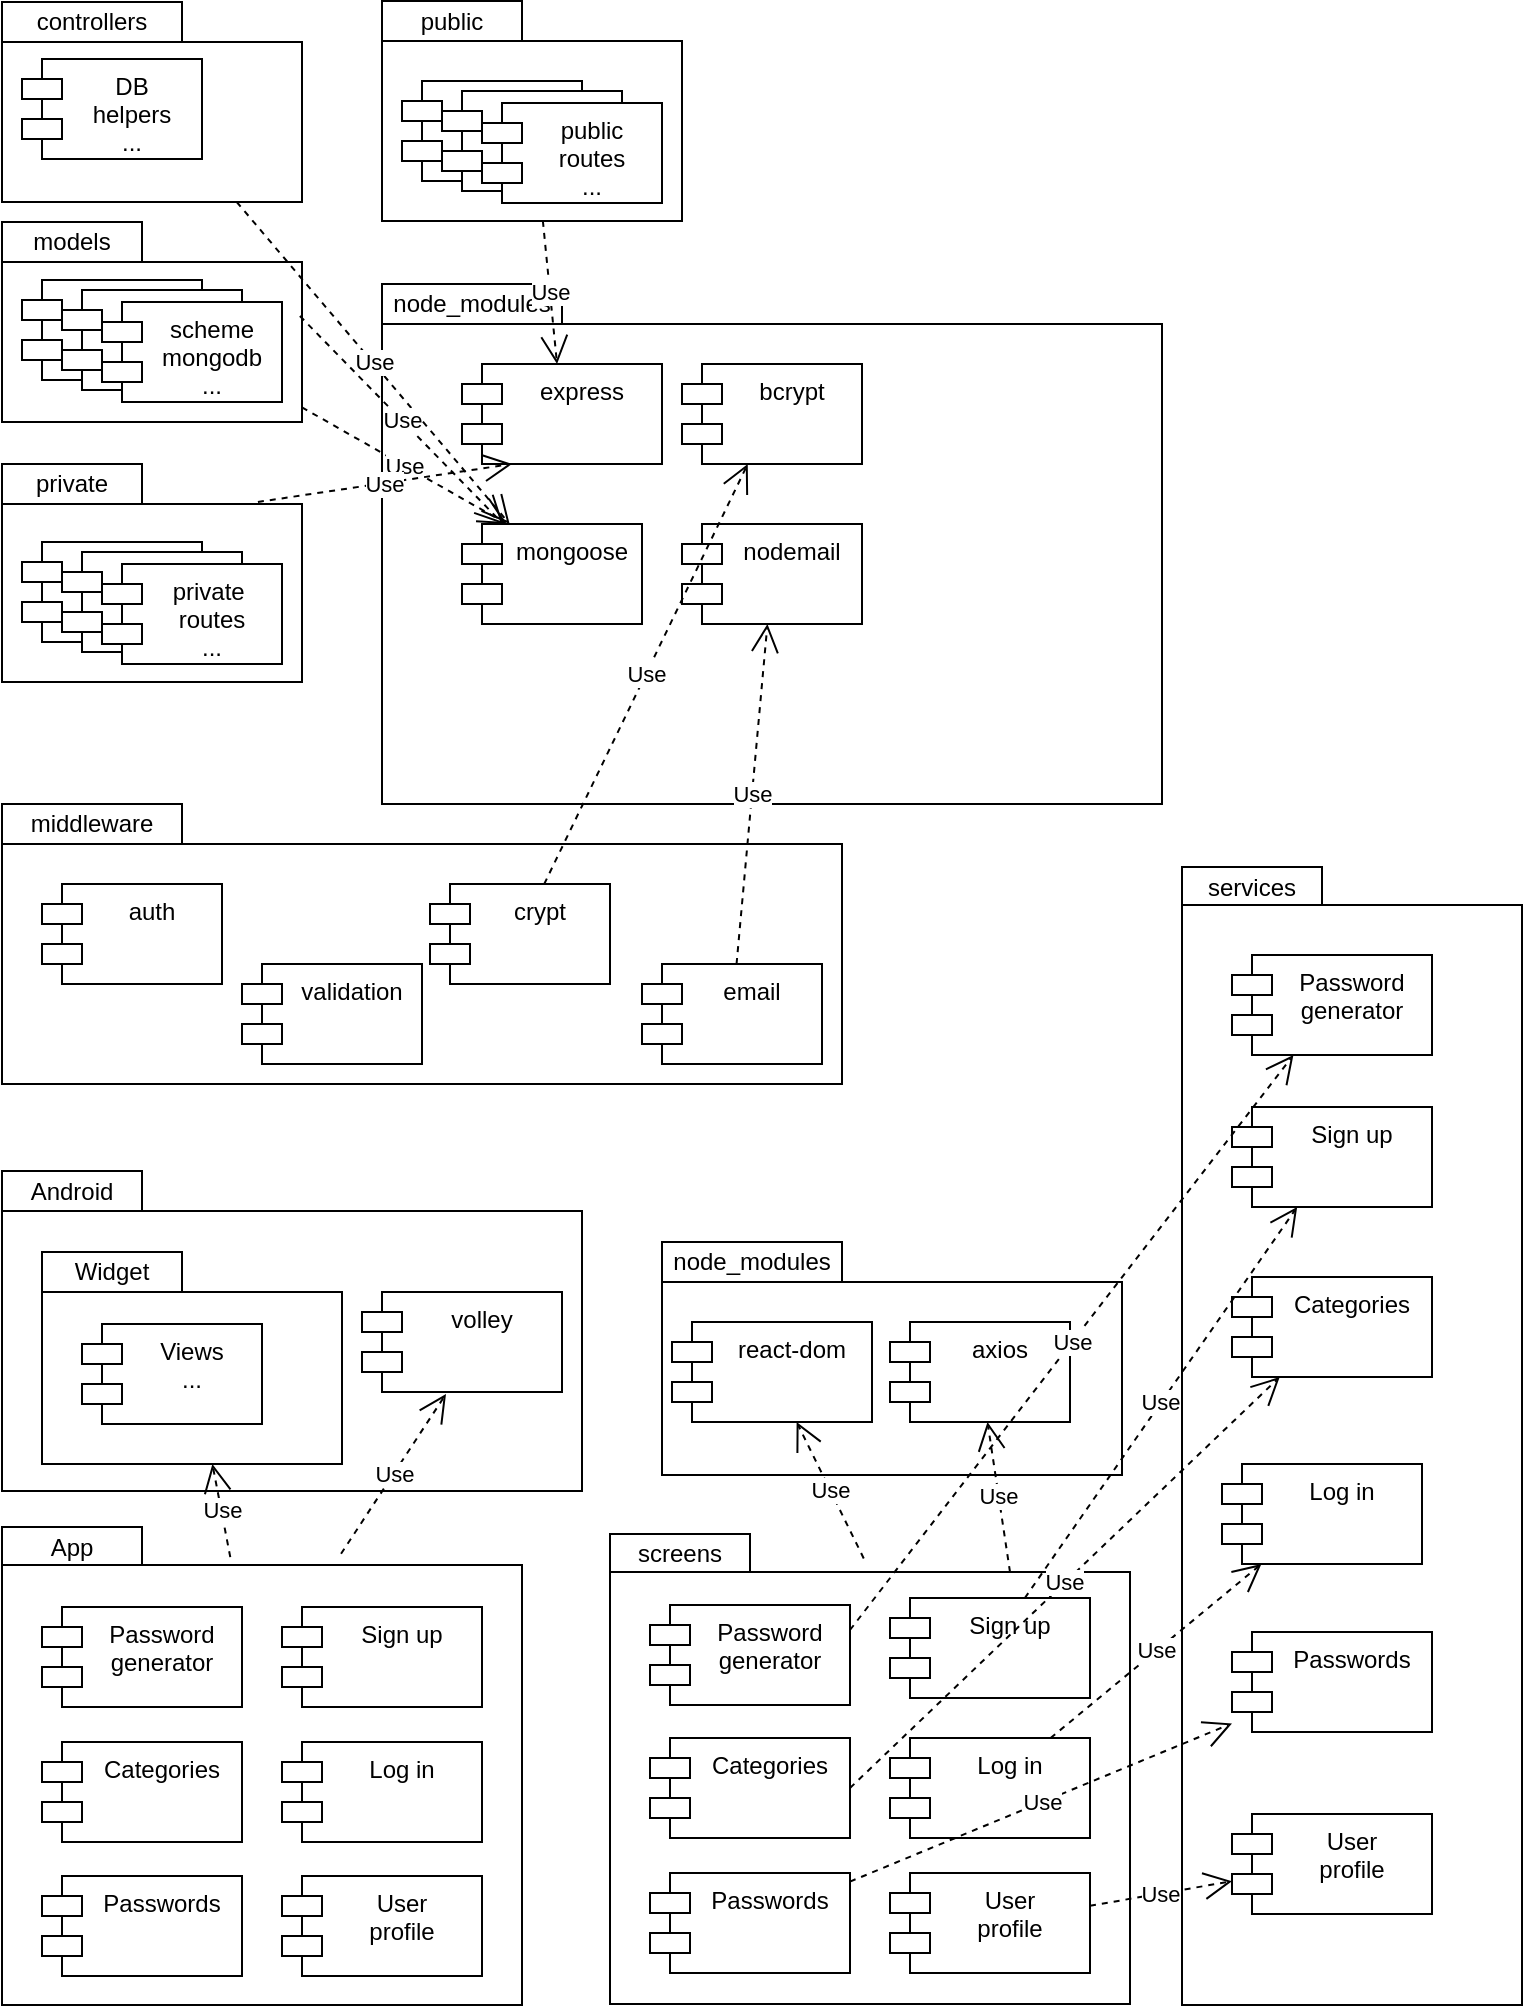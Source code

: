 <mxfile version="14.4.3" type="device"><diagram id="4j1OF0Kijdo7FLs-q6q6" name="Page-1"><mxGraphModel dx="1662" dy="1992" grid="1" gridSize="10" guides="1" tooltips="1" connect="1" arrows="1" fold="1" page="1" pageScale="1" pageWidth="827" pageHeight="1169" math="0" shadow="0"><root><mxCell id="0"/><mxCell id="1" parent="0"/><mxCell id="tczoqbr5UzKBCPt2jtwk-1" value="" style="shape=folder;fontStyle=1;spacingTop=10;tabWidth=70;tabHeight=20;tabPosition=left;html=1;" parent="1" vertex="1"><mxGeometry x="10" y="-71" width="150" height="100" as="geometry"/></mxCell><mxCell id="tczoqbr5UzKBCPt2jtwk-2" value="models" style="text;html=1;strokeColor=none;fillColor=none;align=center;verticalAlign=middle;whiteSpace=wrap;rounded=0;" parent="1" vertex="1"><mxGeometry x="20" y="-71" width="50" height="20" as="geometry"/></mxCell><mxCell id="tczoqbr5UzKBCPt2jtwk-3" value="" style="shape=folder;fontStyle=1;spacingTop=10;tabWidth=70;tabHeight=20;tabPosition=left;html=1;" parent="1" vertex="1"><mxGeometry x="200" y="-181.5" width="150" height="110" as="geometry"/></mxCell><mxCell id="tczoqbr5UzKBCPt2jtwk-4" value="public" style="text;html=1;strokeColor=none;fillColor=none;align=center;verticalAlign=middle;whiteSpace=wrap;rounded=0;" parent="1" vertex="1"><mxGeometry x="210" y="-181.5" width="50" height="20" as="geometry"/></mxCell><mxCell id="tczoqbr5UzKBCPt2jtwk-5" value="" style="shape=folder;fontStyle=1;spacingTop=10;tabWidth=70;tabHeight=20;tabPosition=left;html=1;" parent="1" vertex="1"><mxGeometry x="10" y="50" width="150" height="109" as="geometry"/></mxCell><mxCell id="tczoqbr5UzKBCPt2jtwk-6" value="private" style="text;html=1;strokeColor=none;fillColor=none;align=center;verticalAlign=middle;whiteSpace=wrap;rounded=0;" parent="1" vertex="1"><mxGeometry x="20" y="50" width="50" height="20" as="geometry"/></mxCell><mxCell id="tczoqbr5UzKBCPt2jtwk-7" value="" style="shape=folder;fontStyle=1;spacingTop=10;tabWidth=90;tabHeight=20;tabPosition=left;html=1;" parent="1" vertex="1"><mxGeometry x="200" y="-40" width="390" height="260" as="geometry"/></mxCell><mxCell id="tczoqbr5UzKBCPt2jtwk-8" value="node_modules" style="text;html=1;strokeColor=none;fillColor=none;align=center;verticalAlign=middle;whiteSpace=wrap;rounded=0;" parent="1" vertex="1"><mxGeometry x="220" y="-40" width="50" height="20" as="geometry"/></mxCell><mxCell id="tczoqbr5UzKBCPt2jtwk-9" value="" style="shape=folder;fontStyle=1;spacingTop=10;tabWidth=90;tabHeight=20;tabPosition=left;html=1;" parent="1" vertex="1"><mxGeometry x="10" y="-181" width="150" height="100" as="geometry"/></mxCell><mxCell id="tczoqbr5UzKBCPt2jtwk-10" value="controllers" style="text;html=1;strokeColor=none;fillColor=none;align=center;verticalAlign=middle;whiteSpace=wrap;rounded=0;" parent="1" vertex="1"><mxGeometry x="30" y="-181" width="50" height="20" as="geometry"/></mxCell><mxCell id="tczoqbr5UzKBCPt2jtwk-14" value="public &#10;routes&#10;..." style="shape=module;align=left;spacingLeft=20;align=center;verticalAlign=top;" parent="1" vertex="1"><mxGeometry x="210" y="-141.5" width="90" height="50" as="geometry"/></mxCell><mxCell id="tczoqbr5UzKBCPt2jtwk-17" value="bcrypt" style="shape=module;align=left;spacingLeft=20;align=center;verticalAlign=top;" parent="1" vertex="1"><mxGeometry x="350" width="90" height="50" as="geometry"/></mxCell><mxCell id="tczoqbr5UzKBCPt2jtwk-18" value="mongoose" style="shape=module;align=left;spacingLeft=20;align=center;verticalAlign=top;" parent="1" vertex="1"><mxGeometry x="240" y="80" width="90" height="50" as="geometry"/></mxCell><mxCell id="tczoqbr5UzKBCPt2jtwk-19" value="nodemail" style="shape=module;align=left;spacingLeft=20;align=center;verticalAlign=top;" parent="1" vertex="1"><mxGeometry x="350" y="80" width="90" height="50" as="geometry"/></mxCell><mxCell id="tczoqbr5UzKBCPt2jtwk-23" value="" style="shape=folder;fontStyle=1;spacingTop=10;tabWidth=90;tabHeight=20;tabPosition=left;html=1;" parent="1" vertex="1"><mxGeometry x="10" y="220" width="420" height="140" as="geometry"/></mxCell><mxCell id="tczoqbr5UzKBCPt2jtwk-24" value="middleware" style="text;html=1;strokeColor=none;fillColor=none;align=center;verticalAlign=middle;whiteSpace=wrap;rounded=0;" parent="1" vertex="1"><mxGeometry x="30" y="220" width="50" height="20" as="geometry"/></mxCell><mxCell id="tczoqbr5UzKBCPt2jtwk-25" value="auth" style="shape=module;align=left;spacingLeft=20;align=center;verticalAlign=top;" parent="1" vertex="1"><mxGeometry x="30" y="260" width="90" height="50" as="geometry"/></mxCell><mxCell id="tczoqbr5UzKBCPt2jtwk-26" value="validation" style="shape=module;align=left;spacingLeft=20;align=center;verticalAlign=top;" parent="1" vertex="1"><mxGeometry x="130" y="300" width="90" height="50" as="geometry"/></mxCell><mxCell id="tczoqbr5UzKBCPt2jtwk-27" value="crypt" style="shape=module;align=left;spacingLeft=20;align=center;verticalAlign=top;" parent="1" vertex="1"><mxGeometry x="224" y="260" width="90" height="50" as="geometry"/></mxCell><mxCell id="tczoqbr5UzKBCPt2jtwk-28" value="DB&#10;helpers&#10;..." style="shape=module;align=left;spacingLeft=20;align=center;verticalAlign=top;" parent="1" vertex="1"><mxGeometry x="20" y="-152.5" width="90" height="50" as="geometry"/></mxCell><mxCell id="tczoqbr5UzKBCPt2jtwk-29" value="Use" style="endArrow=open;endSize=12;dashed=1;html=1;entryX=0.25;entryY=0;entryDx=0;entryDy=0;" parent="1" source="tczoqbr5UzKBCPt2jtwk-1" target="tczoqbr5UzKBCPt2jtwk-18" edge="1"><mxGeometry width="160" relative="1" as="geometry"><mxPoint x="590" y="340" as="sourcePoint"/><mxPoint x="750" y="340" as="targetPoint"/></mxGeometry></mxCell><mxCell id="tczoqbr5UzKBCPt2jtwk-32" value="Use" style="endArrow=open;endSize=12;dashed=1;html=1;" parent="1" source="tczoqbr5UzKBCPt2jtwk-27" target="tczoqbr5UzKBCPt2jtwk-17" edge="1"><mxGeometry width="160" relative="1" as="geometry"><mxPoint x="590" y="340" as="sourcePoint"/><mxPoint x="750" y="340" as="targetPoint"/></mxGeometry></mxCell><mxCell id="tczoqbr5UzKBCPt2jtwk-33" value="Use" style="endArrow=open;endSize=12;dashed=1;html=1;" parent="1" source="tczoqbr5UzKBCPt2jtwk-34" target="tczoqbr5UzKBCPt2jtwk-19" edge="1"><mxGeometry width="160" relative="1" as="geometry"><mxPoint x="580" y="360" as="sourcePoint"/><mxPoint x="750" y="340" as="targetPoint"/></mxGeometry></mxCell><mxCell id="tczoqbr5UzKBCPt2jtwk-34" value="email" style="shape=module;align=left;spacingLeft=20;align=center;verticalAlign=top;" parent="1" vertex="1"><mxGeometry x="330" y="300" width="90" height="50" as="geometry"/></mxCell><mxCell id="tczoqbr5UzKBCPt2jtwk-36" value="express" style="shape=module;align=left;spacingLeft=20;align=center;verticalAlign=top;" parent="1" vertex="1"><mxGeometry x="240" width="100" height="50" as="geometry"/></mxCell><mxCell id="tczoqbr5UzKBCPt2jtwk-37" value="Use" style="endArrow=open;endSize=12;dashed=1;html=1;" parent="1" source="tczoqbr5UzKBCPt2jtwk-3" target="tczoqbr5UzKBCPt2jtwk-36" edge="1"><mxGeometry width="160" relative="1" as="geometry"><mxPoint x="590" y="340" as="sourcePoint"/><mxPoint x="750" y="340" as="targetPoint"/></mxGeometry></mxCell><mxCell id="tczoqbr5UzKBCPt2jtwk-38" value="Use" style="endArrow=open;endSize=12;dashed=1;html=1;entryX=0.25;entryY=1;entryDx=0;entryDy=0;exitX=0.853;exitY=0.174;exitDx=0;exitDy=0;exitPerimeter=0;" parent="1" source="tczoqbr5UzKBCPt2jtwk-5" target="tczoqbr5UzKBCPt2jtwk-36" edge="1"><mxGeometry width="160" relative="1" as="geometry"><mxPoint x="160" y="280" as="sourcePoint"/><mxPoint x="285.714" y="60" as="targetPoint"/></mxGeometry></mxCell><mxCell id="tczoqbr5UzKBCPt2jtwk-40" value="Use" style="endArrow=open;endSize=12;dashed=1;html=1;" parent="1" source="tczoqbr5UzKBCPt2jtwk-9" target="tczoqbr5UzKBCPt2jtwk-18" edge="1"><mxGeometry width="160" relative="1" as="geometry"><mxPoint x="160" y="90.549" as="sourcePoint"/><mxPoint x="272.5" y="140" as="targetPoint"/></mxGeometry></mxCell><mxCell id="tczoqbr5UzKBCPt2jtwk-41" value="public &#10;routes&#10;..." style="shape=module;align=left;spacingLeft=20;align=center;verticalAlign=top;" parent="1" vertex="1"><mxGeometry x="230" y="-136.5" width="90" height="50" as="geometry"/></mxCell><mxCell id="tczoqbr5UzKBCPt2jtwk-42" value="public &#10;routes&#10;..." style="shape=module;align=left;spacingLeft=20;align=center;verticalAlign=top;" parent="1" vertex="1"><mxGeometry x="250" y="-130.5" width="90" height="50" as="geometry"/></mxCell><mxCell id="tczoqbr5UzKBCPt2jtwk-52" value="public &#10;routes&#10;..." style="shape=module;align=left;spacingLeft=20;align=center;verticalAlign=top;" parent="1" vertex="1"><mxGeometry x="20" y="-42" width="90" height="50" as="geometry"/></mxCell><mxCell id="tczoqbr5UzKBCPt2jtwk-53" value="public &#10;routes&#10;..." style="shape=module;align=left;spacingLeft=20;align=center;verticalAlign=top;" parent="1" vertex="1"><mxGeometry x="40" y="-37" width="90" height="50" as="geometry"/></mxCell><mxCell id="tczoqbr5UzKBCPt2jtwk-54" value="scheme&#10;mongodb&#10;..." style="shape=module;align=left;spacingLeft=20;align=center;verticalAlign=top;" parent="1" vertex="1"><mxGeometry x="60" y="-31" width="90" height="50" as="geometry"/></mxCell><mxCell id="tczoqbr5UzKBCPt2jtwk-55" value="public &#10;routes&#10;..." style="shape=module;align=left;spacingLeft=20;align=center;verticalAlign=top;" parent="1" vertex="1"><mxGeometry x="20" y="89" width="90" height="50" as="geometry"/></mxCell><mxCell id="tczoqbr5UzKBCPt2jtwk-56" value="public &#10;routes&#10;..." style="shape=module;align=left;spacingLeft=20;align=center;verticalAlign=top;" parent="1" vertex="1"><mxGeometry x="40" y="94" width="90" height="50" as="geometry"/></mxCell><mxCell id="tczoqbr5UzKBCPt2jtwk-57" value="private &#10;routes&#10;..." style="shape=module;align=left;spacingLeft=20;align=center;verticalAlign=top;" parent="1" vertex="1"><mxGeometry x="60" y="100" width="90" height="50" as="geometry"/></mxCell><mxCell id="tczoqbr5UzKBCPt2jtwk-61" value="" style="shape=folder;fontStyle=1;spacingTop=10;tabWidth=70;tabHeight=20;tabPosition=left;html=1;" parent="1" vertex="1"><mxGeometry x="10" y="403.5" width="290" height="160" as="geometry"/></mxCell><mxCell id="tczoqbr5UzKBCPt2jtwk-62" value="Android" style="text;html=1;strokeColor=none;fillColor=none;align=center;verticalAlign=middle;whiteSpace=wrap;rounded=0;" parent="1" vertex="1"><mxGeometry x="20" y="403.5" width="50" height="20" as="geometry"/></mxCell><mxCell id="tczoqbr5UzKBCPt2jtwk-66" value="" style="shape=folder;fontStyle=1;spacingTop=10;tabWidth=70;tabHeight=20;tabPosition=left;html=1;" parent="1" vertex="1"><mxGeometry x="30" y="444" width="150" height="106" as="geometry"/></mxCell><mxCell id="tczoqbr5UzKBCPt2jtwk-67" value="Widget" style="text;html=1;strokeColor=none;fillColor=none;align=center;verticalAlign=middle;whiteSpace=wrap;rounded=0;" parent="1" vertex="1"><mxGeometry x="40" y="444" width="50" height="20" as="geometry"/></mxCell><mxCell id="tczoqbr5UzKBCPt2jtwk-68" value="Views&#10;..." style="shape=module;align=left;spacingLeft=20;align=center;verticalAlign=top;" parent="1" vertex="1"><mxGeometry x="50" y="480" width="90" height="50" as="geometry"/></mxCell><mxCell id="tczoqbr5UzKBCPt2jtwk-69" value="volley" style="shape=module;align=left;spacingLeft=20;align=center;verticalAlign=top;" parent="1" vertex="1"><mxGeometry x="190" y="464" width="100" height="50" as="geometry"/></mxCell><mxCell id="tczoqbr5UzKBCPt2jtwk-70" value="" style="shape=folder;fontStyle=1;spacingTop=10;tabWidth=70;tabHeight=19;tabPosition=left;html=1;" parent="1" vertex="1"><mxGeometry x="10" y="581.5" width="260" height="239" as="geometry"/></mxCell><mxCell id="tczoqbr5UzKBCPt2jtwk-71" value="App" style="text;html=1;strokeColor=none;fillColor=none;align=center;verticalAlign=middle;whiteSpace=wrap;rounded=0;" parent="1" vertex="1"><mxGeometry x="20" y="581.5" width="50" height="20" as="geometry"/></mxCell><mxCell id="tczoqbr5UzKBCPt2jtwk-72" value="Password&#10;generator" style="shape=module;align=left;spacingLeft=20;align=center;verticalAlign=top;" parent="1" vertex="1"><mxGeometry x="30" y="621.5" width="100" height="50" as="geometry"/></mxCell><mxCell id="tczoqbr5UzKBCPt2jtwk-73" value="Categories" style="shape=module;align=left;spacingLeft=20;align=center;verticalAlign=top;" parent="1" vertex="1"><mxGeometry x="30" y="689" width="100" height="50" as="geometry"/></mxCell><mxCell id="tczoqbr5UzKBCPt2jtwk-74" value="Passwords" style="shape=module;align=left;spacingLeft=20;align=center;verticalAlign=top;" parent="1" vertex="1"><mxGeometry x="30" y="756" width="100" height="50" as="geometry"/></mxCell><mxCell id="tczoqbr5UzKBCPt2jtwk-76" value="Sign up" style="shape=module;align=left;spacingLeft=20;align=center;verticalAlign=top;" parent="1" vertex="1"><mxGeometry x="150" y="621.5" width="100" height="50" as="geometry"/></mxCell><mxCell id="tczoqbr5UzKBCPt2jtwk-80" value="Log in" style="shape=module;align=left;spacingLeft=20;align=center;verticalAlign=top;" parent="1" vertex="1"><mxGeometry x="150" y="689" width="100" height="50" as="geometry"/></mxCell><mxCell id="tczoqbr5UzKBCPt2jtwk-81" value="User&#10;profile" style="shape=module;align=left;spacingLeft=20;align=center;verticalAlign=top;" parent="1" vertex="1"><mxGeometry x="150" y="756" width="100" height="50" as="geometry"/></mxCell><mxCell id="tczoqbr5UzKBCPt2jtwk-82" value="Use" style="endArrow=open;endSize=12;dashed=1;html=1;exitX=0.439;exitY=0.063;exitDx=0;exitDy=0;exitPerimeter=0;" parent="1" source="tczoqbr5UzKBCPt2jtwk-70" target="tczoqbr5UzKBCPt2jtwk-66" edge="1"><mxGeometry width="160" relative="1" as="geometry"><mxPoint x="-137.703" y="889" as="sourcePoint"/><mxPoint x="-172.297" y="569" as="targetPoint"/></mxGeometry></mxCell><mxCell id="tczoqbr5UzKBCPt2jtwk-83" value="Use" style="endArrow=open;endSize=12;dashed=1;html=1;exitX=0.652;exitY=0.056;exitDx=0;exitDy=0;exitPerimeter=0;entryX=0.42;entryY=1.02;entryDx=0;entryDy=0;entryPerimeter=0;" parent="1" source="tczoqbr5UzKBCPt2jtwk-70" target="tczoqbr5UzKBCPt2jtwk-69" edge="1"><mxGeometry width="160" relative="1" as="geometry"><mxPoint x="100" y="630" as="sourcePoint"/><mxPoint x="110.902" y="489" as="targetPoint"/></mxGeometry></mxCell><mxCell id="tczoqbr5UzKBCPt2jtwk-84" value="" style="shape=folder;fontStyle=1;spacingTop=10;tabWidth=70;tabHeight=19;tabPosition=left;html=1;" parent="1" vertex="1"><mxGeometry x="314" y="585" width="260" height="235" as="geometry"/></mxCell><mxCell id="tczoqbr5UzKBCPt2jtwk-85" value="screens" style="text;html=1;strokeColor=none;fillColor=none;align=center;verticalAlign=middle;whiteSpace=wrap;rounded=0;" parent="1" vertex="1"><mxGeometry x="324" y="585" width="50" height="20" as="geometry"/></mxCell><mxCell id="tczoqbr5UzKBCPt2jtwk-86" value="Password&#10;generator" style="shape=module;align=left;spacingLeft=20;align=center;verticalAlign=top;" parent="1" vertex="1"><mxGeometry x="334" y="620.5" width="100" height="50" as="geometry"/></mxCell><mxCell id="tczoqbr5UzKBCPt2jtwk-87" value="Categories" style="shape=module;align=left;spacingLeft=20;align=center;verticalAlign=top;" parent="1" vertex="1"><mxGeometry x="334" y="687" width="100" height="50" as="geometry"/></mxCell><mxCell id="tczoqbr5UzKBCPt2jtwk-88" value="Passwords" style="shape=module;align=left;spacingLeft=20;align=center;verticalAlign=top;" parent="1" vertex="1"><mxGeometry x="334" y="754.5" width="100" height="50" as="geometry"/></mxCell><mxCell id="tczoqbr5UzKBCPt2jtwk-89" value="Sign up" style="shape=module;align=left;spacingLeft=20;align=center;verticalAlign=top;" parent="1" vertex="1"><mxGeometry x="454" y="617" width="100" height="50" as="geometry"/></mxCell><mxCell id="tczoqbr5UzKBCPt2jtwk-90" value="Log in" style="shape=module;align=left;spacingLeft=20;align=center;verticalAlign=top;" parent="1" vertex="1"><mxGeometry x="454" y="687" width="100" height="50" as="geometry"/></mxCell><mxCell id="tczoqbr5UzKBCPt2jtwk-91" value="User&#10;profile" style="shape=module;align=left;spacingLeft=20;align=center;verticalAlign=top;" parent="1" vertex="1"><mxGeometry x="454" y="754.5" width="100" height="50" as="geometry"/></mxCell><mxCell id="tczoqbr5UzKBCPt2jtwk-98" value="" style="shape=folder;fontStyle=1;spacingTop=10;tabWidth=90;tabHeight=20;tabPosition=left;html=1;" parent="1" vertex="1"><mxGeometry x="340" y="439" width="230" height="116.5" as="geometry"/></mxCell><mxCell id="tczoqbr5UzKBCPt2jtwk-99" value="node_modules" style="text;html=1;strokeColor=none;fillColor=none;align=center;verticalAlign=middle;whiteSpace=wrap;rounded=0;" parent="1" vertex="1"><mxGeometry x="360" y="439" width="50" height="20" as="geometry"/></mxCell><mxCell id="tczoqbr5UzKBCPt2jtwk-100" value="axios" style="shape=module;align=left;spacingLeft=20;align=center;verticalAlign=top;" parent="1" vertex="1"><mxGeometry x="454" y="479" width="90" height="50" as="geometry"/></mxCell><mxCell id="tczoqbr5UzKBCPt2jtwk-103" value="react-dom" style="shape=module;align=left;spacingLeft=20;align=center;verticalAlign=top;" parent="1" vertex="1"><mxGeometry x="345" y="479" width="100" height="50" as="geometry"/></mxCell><mxCell id="tczoqbr5UzKBCPt2jtwk-104" value="Use" style="endArrow=open;endSize=12;dashed=1;html=1;exitX=0.488;exitY=0.052;exitDx=0;exitDy=0;exitPerimeter=0;" parent="1" source="tczoqbr5UzKBCPt2jtwk-84" target="tczoqbr5UzKBCPt2jtwk-103" edge="1"><mxGeometry width="160" relative="1" as="geometry"><mxPoint x="280" y="631" as="sourcePoint"/><mxPoint x="440" y="631" as="targetPoint"/></mxGeometry></mxCell><mxCell id="tczoqbr5UzKBCPt2jtwk-105" value="Use" style="endArrow=open;endSize=12;dashed=1;html=1;exitX=0;exitY=0;exitDx=200;exitDy=19;exitPerimeter=0;" parent="1" source="tczoqbr5UzKBCPt2jtwk-84" target="tczoqbr5UzKBCPt2jtwk-100" edge="1"><mxGeometry width="160" relative="1" as="geometry"><mxPoint x="641.04" y="552.088" as="sourcePoint"/><mxPoint x="560.99" y="370" as="targetPoint"/></mxGeometry></mxCell><mxCell id="eArAvLnm38-Nzsb3xSzg-1" value="" style="shape=folder;fontStyle=1;spacingTop=10;tabWidth=70;tabHeight=19;tabPosition=left;html=1;" parent="1" vertex="1"><mxGeometry x="600" y="251.5" width="170" height="569" as="geometry"/></mxCell><mxCell id="eArAvLnm38-Nzsb3xSzg-2" value="services" style="text;html=1;strokeColor=none;fillColor=none;align=center;verticalAlign=middle;whiteSpace=wrap;rounded=0;" parent="1" vertex="1"><mxGeometry x="610" y="251.5" width="50" height="20" as="geometry"/></mxCell><mxCell id="eArAvLnm38-Nzsb3xSzg-3" value="Password&#10;generator" style="shape=module;align=left;spacingLeft=20;align=center;verticalAlign=top;" parent="1" vertex="1"><mxGeometry x="625" y="295.5" width="100" height="50" as="geometry"/></mxCell><mxCell id="eArAvLnm38-Nzsb3xSzg-4" value="Categories" style="shape=module;align=left;spacingLeft=20;align=center;verticalAlign=top;" parent="1" vertex="1"><mxGeometry x="625" y="456.5" width="100" height="50" as="geometry"/></mxCell><mxCell id="eArAvLnm38-Nzsb3xSzg-5" value="Passwords" style="shape=module;align=left;spacingLeft=20;align=center;verticalAlign=top;" parent="1" vertex="1"><mxGeometry x="625" y="634" width="100" height="50" as="geometry"/></mxCell><mxCell id="eArAvLnm38-Nzsb3xSzg-6" value="Sign up" style="shape=module;align=left;spacingLeft=20;align=center;verticalAlign=top;" parent="1" vertex="1"><mxGeometry x="625" y="371.5" width="100" height="50" as="geometry"/></mxCell><mxCell id="eArAvLnm38-Nzsb3xSzg-7" value="Log in" style="shape=module;align=left;spacingLeft=20;align=center;verticalAlign=top;" parent="1" vertex="1"><mxGeometry x="620" y="550" width="100" height="50" as="geometry"/></mxCell><mxCell id="eArAvLnm38-Nzsb3xSzg-8" value="User&#10;profile" style="shape=module;align=left;spacingLeft=20;align=center;verticalAlign=top;" parent="1" vertex="1"><mxGeometry x="625" y="725" width="100" height="50" as="geometry"/></mxCell><mxCell id="eArAvLnm38-Nzsb3xSzg-10" value="Use" style="endArrow=open;endSize=12;dashed=1;html=1;exitX=1;exitY=0.25;exitDx=0;exitDy=0;" parent="1" source="tczoqbr5UzKBCPt2jtwk-86" target="eArAvLnm38-Nzsb3xSzg-3" edge="1"><mxGeometry width="160" relative="1" as="geometry"><mxPoint x="680" y="554.5" as="sourcePoint"/><mxPoint x="710.823" y="370" as="targetPoint"/></mxGeometry></mxCell><mxCell id="eArAvLnm38-Nzsb3xSzg-11" value="Use" style="endArrow=open;endSize=12;dashed=1;html=1;" parent="1" source="tczoqbr5UzKBCPt2jtwk-89" target="eArAvLnm38-Nzsb3xSzg-6" edge="1"><mxGeometry width="160" relative="1" as="geometry"><mxPoint x="605" y="602" as="sourcePoint"/><mxPoint x="900.909" y="385" as="targetPoint"/></mxGeometry></mxCell><mxCell id="eArAvLnm38-Nzsb3xSzg-12" value="Use" style="endArrow=open;endSize=12;dashed=1;html=1;exitX=1;exitY=0.5;exitDx=0;exitDy=0;" parent="1" source="tczoqbr5UzKBCPt2jtwk-87" target="eArAvLnm38-Nzsb3xSzg-4" edge="1"><mxGeometry width="160" relative="1" as="geometry"><mxPoint x="750.112" y="589.5" as="sourcePoint"/><mxPoint x="904.888" y="461" as="targetPoint"/></mxGeometry></mxCell><mxCell id="eArAvLnm38-Nzsb3xSzg-13" value="Use" style="endArrow=open;endSize=12;dashed=1;html=1;" parent="1" source="tczoqbr5UzKBCPt2jtwk-88" target="eArAvLnm38-Nzsb3xSzg-5" edge="1"><mxGeometry width="160" relative="1" as="geometry"><mxPoint x="605" y="698.5" as="sourcePoint"/><mxPoint x="885" y="703.167" as="targetPoint"/></mxGeometry></mxCell><mxCell id="eArAvLnm38-Nzsb3xSzg-14" value="Use" style="endArrow=open;endSize=12;dashed=1;html=1;" parent="1" source="tczoqbr5UzKBCPt2jtwk-90" target="eArAvLnm38-Nzsb3xSzg-7" edge="1"><mxGeometry width="160" relative="1" as="geometry"><mxPoint x="605" y="698.5" as="sourcePoint"/><mxPoint x="888.521" y="546" as="targetPoint"/></mxGeometry></mxCell><mxCell id="eArAvLnm38-Nzsb3xSzg-15" value="Use" style="endArrow=open;endSize=12;dashed=1;html=1;" parent="1" source="tczoqbr5UzKBCPt2jtwk-91" target="eArAvLnm38-Nzsb3xSzg-8" edge="1"><mxGeometry width="160" relative="1" as="geometry"><mxPoint x="780" y="677.5" as="sourcePoint"/><mxPoint x="880" y="635.5" as="targetPoint"/></mxGeometry></mxCell><mxCell id="A8e_kEF4gLYQwcFuBN0P-2" value="Use" style="endArrow=open;endSize=12;dashed=1;html=1;exitX=0.993;exitY=0.47;exitDx=0;exitDy=0;exitPerimeter=0;" parent="1" source="tczoqbr5UzKBCPt2jtwk-1" target="tczoqbr5UzKBCPt2jtwk-18" edge="1"><mxGeometry width="160" relative="1" as="geometry"><mxPoint x="-17.8" y="-140" as="sourcePoint"/><mxPoint x="264.333" y="90" as="targetPoint"/></mxGeometry></mxCell></root></mxGraphModel></diagram></mxfile>